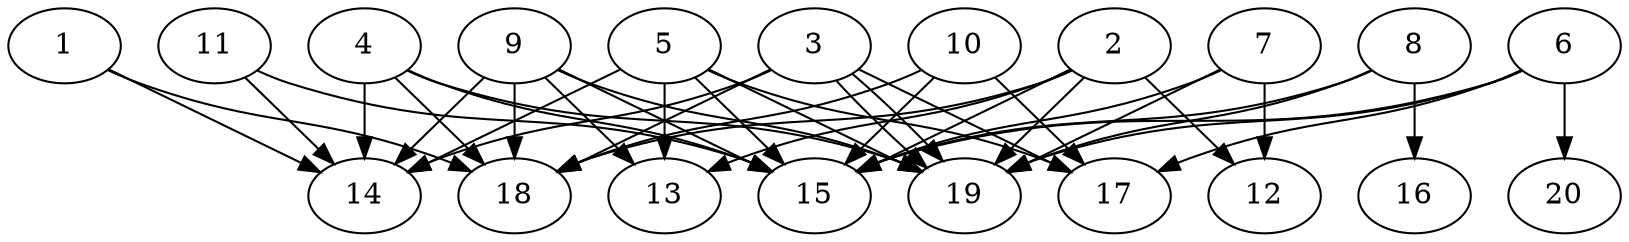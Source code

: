 // DAG automatically generated by daggen at Tue Jul 23 14:34:08 2019
// ./daggen --dot -n 20 --ccr 0.5 --fat 0.7 --regular 0.5 --density 0.8 --mindata 5242880 --maxdata 52428800 
digraph G {
  1 [size="100644864", alpha="0.01", expect_size="50322432"] 
  1 -> 14 [size ="50322432"]
  1 -> 18 [size ="50322432"]
  2 [size="47923200", alpha="0.15", expect_size="23961600"] 
  2 -> 12 [size ="23961600"]
  2 -> 13 [size ="23961600"]
  2 -> 15 [size ="23961600"]
  2 -> 18 [size ="23961600"]
  2 -> 19 [size ="23961600"]
  3 [size="75300864", alpha="0.13", expect_size="37650432"] 
  3 -> 14 [size ="37650432"]
  3 -> 17 [size ="37650432"]
  3 -> 18 [size ="37650432"]
  3 -> 19 [size ="37650432"]
  3 -> 19 [size ="37650432"]
  4 [size="90091520", alpha="0.00", expect_size="45045760"] 
  4 -> 14 [size ="45045760"]
  4 -> 15 [size ="45045760"]
  4 -> 18 [size ="45045760"]
  4 -> 19 [size ="45045760"]
  5 [size="41162752", alpha="0.06", expect_size="20581376"] 
  5 -> 13 [size ="20581376"]
  5 -> 14 [size ="20581376"]
  5 -> 15 [size ="20581376"]
  5 -> 17 [size ="20581376"]
  5 -> 19 [size ="20581376"]
  6 [size="69609472", alpha="0.04", expect_size="34804736"] 
  6 -> 15 [size ="34804736"]
  6 -> 17 [size ="34804736"]
  6 -> 19 [size ="34804736"]
  6 -> 20 [size ="34804736"]
  7 [size="61808640", alpha="0.04", expect_size="30904320"] 
  7 -> 12 [size ="30904320"]
  7 -> 15 [size ="30904320"]
  7 -> 19 [size ="30904320"]
  8 [size="93796352", alpha="0.12", expect_size="46898176"] 
  8 -> 15 [size ="46898176"]
  8 -> 16 [size ="46898176"]
  8 -> 19 [size ="46898176"]
  9 [size="67602432", alpha="0.15", expect_size="33801216"] 
  9 -> 13 [size ="33801216"]
  9 -> 14 [size ="33801216"]
  9 -> 15 [size ="33801216"]
  9 -> 18 [size ="33801216"]
  9 -> 19 [size ="33801216"]
  10 [size="30603264", alpha="0.13", expect_size="15301632"] 
  10 -> 15 [size ="15301632"]
  10 -> 17 [size ="15301632"]
  10 -> 18 [size ="15301632"]
  11 [size="20056064", alpha="0.07", expect_size="10028032"] 
  11 -> 14 [size ="10028032"]
  11 -> 15 [size ="10028032"]
  12 [size="26779648", alpha="0.03", expect_size="13389824"] 
  13 [size="97112064", alpha="0.01", expect_size="48556032"] 
  14 [size="61724672", alpha="0.13", expect_size="30862336"] 
  15 [size="63768576", alpha="0.04", expect_size="31884288"] 
  16 [size="92258304", alpha="0.17", expect_size="46129152"] 
  17 [size="14551040", alpha="0.11", expect_size="7275520"] 
  18 [size="33955840", alpha="0.01", expect_size="16977920"] 
  19 [size="92760064", alpha="0.13", expect_size="46380032"] 
  20 [size="69271552", alpha="0.14", expect_size="34635776"] 
}
